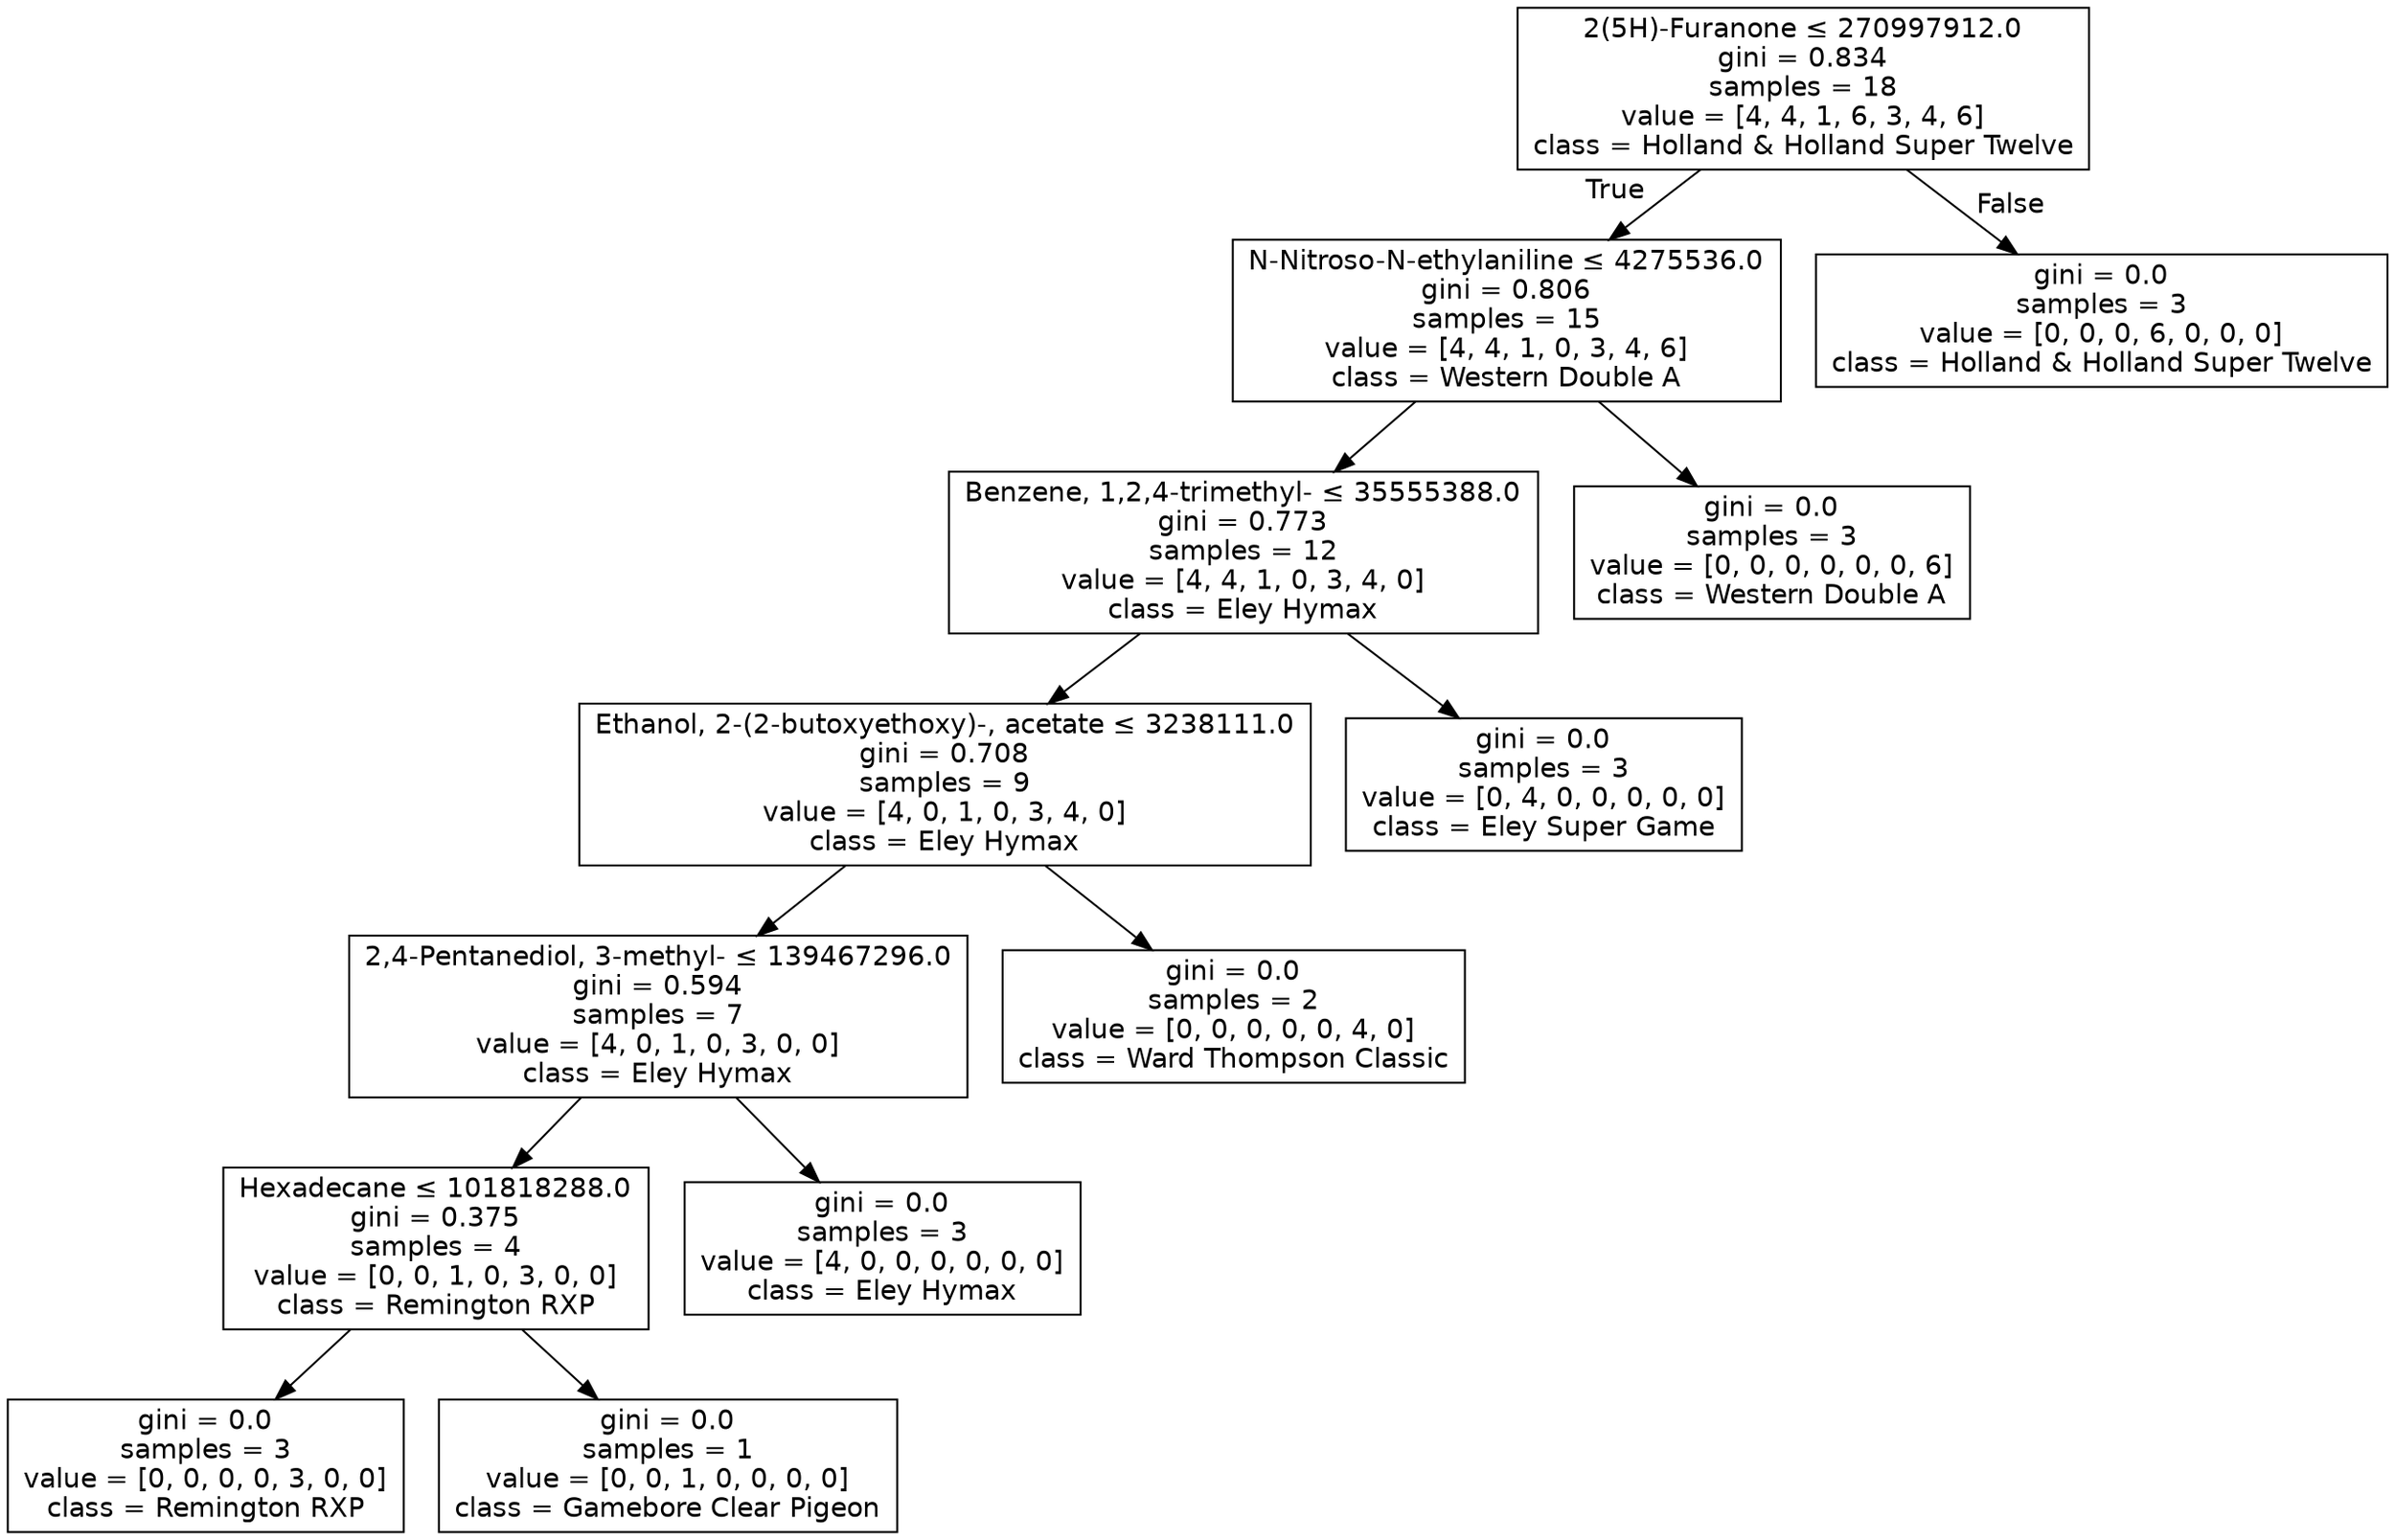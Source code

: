 digraph Tree {
node [shape=box, fontname="helvetica"] ;
edge [fontname="helvetica"] ;
0 [label=<2(5H)-Furanone &le; 270997912.0<br/>gini = 0.834<br/>samples = 18<br/>value = [4, 4, 1, 6, 3, 4, 6]<br/>class = Holland &amp; Holland Super Twelve>] ;
1 [label=<N-Nitroso-N-ethylaniline &le; 4275536.0<br/>gini = 0.806<br/>samples = 15<br/>value = [4, 4, 1, 0, 3, 4, 6]<br/>class = Western Double A>] ;
0 -> 1 [labeldistance=2.5, labelangle=45, headlabel="True"] ;
2 [label=<Benzene, 1,2,4-trimethyl- &le; 35555388.0<br/>gini = 0.773<br/>samples = 12<br/>value = [4, 4, 1, 0, 3, 4, 0]<br/>class = Eley Hymax>] ;
1 -> 2 ;
3 [label=<Ethanol, 2-(2-butoxyethoxy)-, acetate &le; 3238111.0<br/>gini = 0.708<br/>samples = 9<br/>value = [4, 0, 1, 0, 3, 4, 0]<br/>class = Eley Hymax>] ;
2 -> 3 ;
4 [label=<2,4-Pentanediol, 3-methyl- &le; 139467296.0<br/>gini = 0.594<br/>samples = 7<br/>value = [4, 0, 1, 0, 3, 0, 0]<br/>class = Eley Hymax>] ;
3 -> 4 ;
5 [label=<Hexadecane &le; 101818288.0<br/>gini = 0.375<br/>samples = 4<br/>value = [0, 0, 1, 0, 3, 0, 0]<br/>class = Remington RXP>] ;
4 -> 5 ;
6 [label=<gini = 0.0<br/>samples = 3<br/>value = [0, 0, 0, 0, 3, 0, 0]<br/>class = Remington RXP>] ;
5 -> 6 ;
7 [label=<gini = 0.0<br/>samples = 1<br/>value = [0, 0, 1, 0, 0, 0, 0]<br/>class = Gamebore Clear Pigeon>] ;
5 -> 7 ;
8 [label=<gini = 0.0<br/>samples = 3<br/>value = [4, 0, 0, 0, 0, 0, 0]<br/>class = Eley Hymax>] ;
4 -> 8 ;
9 [label=<gini = 0.0<br/>samples = 2<br/>value = [0, 0, 0, 0, 0, 4, 0]<br/>class = Ward Thompson Classic>] ;
3 -> 9 ;
10 [label=<gini = 0.0<br/>samples = 3<br/>value = [0, 4, 0, 0, 0, 0, 0]<br/>class = Eley Super Game>] ;
2 -> 10 ;
11 [label=<gini = 0.0<br/>samples = 3<br/>value = [0, 0, 0, 0, 0, 0, 6]<br/>class = Western Double A>] ;
1 -> 11 ;
12 [label=<gini = 0.0<br/>samples = 3<br/>value = [0, 0, 0, 6, 0, 0, 0]<br/>class = Holland &amp; Holland Super Twelve>] ;
0 -> 12 [labeldistance=2.5, labelangle=-45, headlabel="False"] ;
}
